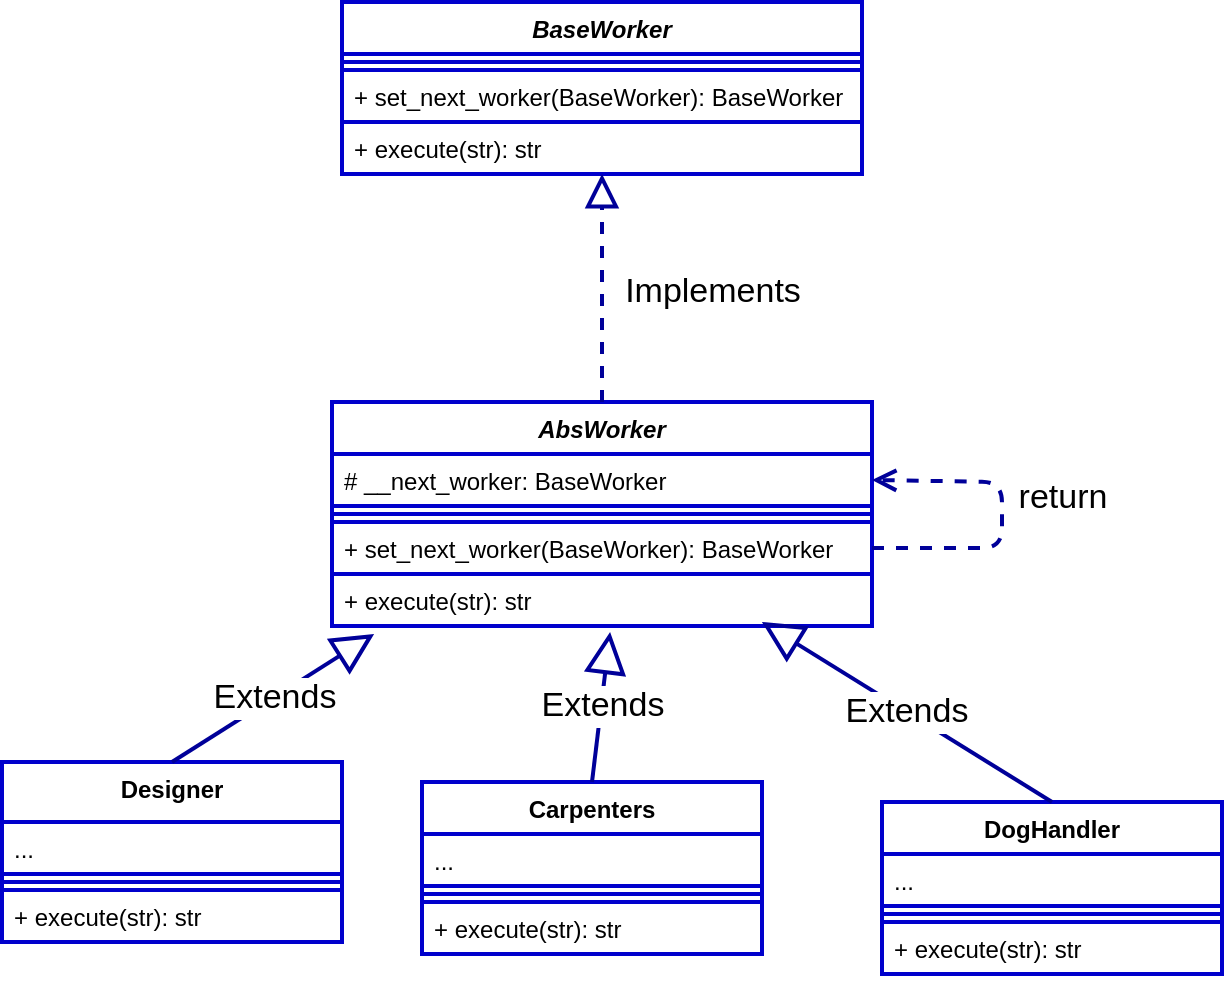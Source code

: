 <mxfile version="21.3.8" type="device">
  <diagram id="9vFwx_2lyHLM0nxalQIg" name="Page-1">
    <mxGraphModel dx="880" dy="395" grid="1" gridSize="10" guides="1" tooltips="1" connect="1" arrows="1" fold="1" page="1" pageScale="1" pageWidth="850" pageHeight="1100" background="#ffffff" math="0" shadow="0">
      <root>
        <mxCell id="0" />
        <mxCell id="1" parent="0" />
        <mxCell id="12" value="AbsWorker" style="swimlane;fontStyle=3;align=center;verticalAlign=top;childLayout=stackLayout;horizontal=1;startSize=26;horizontalStack=0;resizeParent=1;resizeParentMax=0;resizeLast=0;collapsible=1;marginBottom=0;fontColor=#000000;strokeColor=#0000CC;strokeWidth=2;fillColor=#FFFFFF;" parent="1" vertex="1">
          <mxGeometry x="225" y="210" width="270" height="112" as="geometry" />
        </mxCell>
        <mxCell id="16" value="# __next_worker: BaseWorker" style="text;align=left;verticalAlign=top;spacingLeft=4;spacingRight=4;overflow=hidden;rotatable=0;points=[[0,0.5],[1,0.5]];portConstraint=eastwest;fontColor=#000000;strokeColor=#0000CC;strokeWidth=2;fillColor=#FFFFFF;" parent="12" vertex="1">
          <mxGeometry y="26" width="270" height="26" as="geometry" />
        </mxCell>
        <mxCell id="13" value="" style="line;strokeWidth=2;align=left;verticalAlign=middle;spacingTop=-1;spacingLeft=3;spacingRight=3;rotatable=0;labelPosition=right;points=[];portConstraint=eastwest;fontColor=#000000;strokeColor=#0000CC;fillColor=#FFFFFF;" parent="12" vertex="1">
          <mxGeometry y="52" width="270" height="8" as="geometry" />
        </mxCell>
        <mxCell id="14" value="+ set_next_worker(BaseWorker): BaseWorker" style="text;align=left;verticalAlign=top;spacingLeft=4;spacingRight=4;overflow=hidden;rotatable=0;points=[[0,0.5],[1,0.5]];portConstraint=eastwest;fontColor=#000000;strokeColor=#0000CC;strokeWidth=2;fillColor=#FFFFFF;" parent="12" vertex="1">
          <mxGeometry y="60" width="270" height="26" as="geometry" />
        </mxCell>
        <mxCell id="15" value="+ execute(str): str" style="text;align=left;verticalAlign=top;spacingLeft=4;spacingRight=4;overflow=hidden;rotatable=0;points=[[0,0.5],[1,0.5]];portConstraint=eastwest;fontColor=#000000;strokeColor=#0000CC;strokeWidth=2;fillColor=#FFFFFF;" parent="12" vertex="1">
          <mxGeometry y="86" width="270" height="26" as="geometry" />
        </mxCell>
        <mxCell id="33" value="return" style="html=1;verticalAlign=bottom;endArrow=open;dashed=1;endSize=8;strokeColor=#000099;strokeWidth=2;entryX=1;entryY=0.5;entryDx=0;entryDy=0;exitX=1;exitY=0.5;exitDx=0;exitDy=0;fontSize=17;fontColor=#000000;labelBackgroundColor=#FFFFFF;" parent="12" source="14" target="16" edge="1">
          <mxGeometry x="-0.043" y="-30" relative="1" as="geometry">
            <mxPoint x="320" y="111" as="sourcePoint" />
            <mxPoint x="240" y="111" as="targetPoint" />
            <Array as="points">
              <mxPoint x="335" y="73" />
              <mxPoint x="335" y="40" />
            </Array>
            <mxPoint as="offset" />
          </mxGeometry>
        </mxCell>
        <mxCell id="2" value="BaseWorker" style="swimlane;fontStyle=3;align=center;verticalAlign=top;childLayout=stackLayout;horizontal=1;startSize=26;horizontalStack=0;resizeParent=1;resizeParentMax=0;resizeLast=0;collapsible=1;marginBottom=0;fontColor=#000000;strokeColor=#0000CC;strokeWidth=2;fillColor=#FFFFFF;" parent="1" vertex="1">
          <mxGeometry x="230" y="10" width="260" height="86" as="geometry" />
        </mxCell>
        <mxCell id="4" value="" style="line;strokeWidth=2;align=left;verticalAlign=middle;spacingTop=-1;spacingLeft=3;spacingRight=3;rotatable=0;labelPosition=right;points=[];portConstraint=eastwest;fontColor=#000000;strokeColor=#0000CC;fillColor=#FFFFFF;" parent="2" vertex="1">
          <mxGeometry y="26" width="260" height="8" as="geometry" />
        </mxCell>
        <mxCell id="5" value="+ set_next_worker(BaseWorker): BaseWorker" style="text;align=left;verticalAlign=top;spacingLeft=4;spacingRight=4;overflow=hidden;rotatable=0;points=[[0,0.5],[1,0.5]];portConstraint=eastwest;fontColor=#000000;strokeColor=#0000CC;strokeWidth=2;fillColor=#FFFFFF;" parent="2" vertex="1">
          <mxGeometry y="34" width="260" height="26" as="geometry" />
        </mxCell>
        <mxCell id="11" value="+ execute(str): str" style="text;align=left;verticalAlign=top;spacingLeft=4;spacingRight=4;overflow=hidden;rotatable=0;points=[[0,0.5],[1,0.5]];portConstraint=eastwest;fontColor=#000000;strokeColor=#0000CC;strokeWidth=2;fillColor=#FFFFFF;" parent="2" vertex="1">
          <mxGeometry y="60" width="260" height="26" as="geometry" />
        </mxCell>
        <mxCell id="17" value="Designer" style="swimlane;fontStyle=1;align=center;verticalAlign=top;childLayout=stackLayout;horizontal=1;startSize=30;horizontalStack=0;resizeParent=1;resizeParentMax=0;resizeLast=0;collapsible=1;marginBottom=0;fontColor=#000000;strokeColor=#0000CC;strokeWidth=2;fillColor=#FFFFFF;" parent="1" vertex="1">
          <mxGeometry x="60" y="390" width="170" height="90" as="geometry" />
        </mxCell>
        <mxCell id="18" value="..." style="text;align=left;verticalAlign=top;spacingLeft=4;spacingRight=4;overflow=hidden;rotatable=0;points=[[0,0.5],[1,0.5]];portConstraint=eastwest;fontColor=#000000;strokeColor=#0000CC;strokeWidth=2;fillColor=#FFFFFF;" parent="17" vertex="1">
          <mxGeometry y="30" width="170" height="26" as="geometry" />
        </mxCell>
        <mxCell id="19" value="" style="line;strokeWidth=2;align=left;verticalAlign=middle;spacingTop=-1;spacingLeft=3;spacingRight=3;rotatable=0;labelPosition=right;points=[];portConstraint=eastwest;fontColor=#000000;strokeColor=#0000CC;fillColor=#FFFFFF;" parent="17" vertex="1">
          <mxGeometry y="56" width="170" height="8" as="geometry" />
        </mxCell>
        <mxCell id="21" value="+ execute(str): str" style="text;align=left;verticalAlign=top;spacingLeft=4;spacingRight=4;overflow=hidden;rotatable=0;points=[[0,0.5],[1,0.5]];portConstraint=eastwest;fontColor=#000000;strokeColor=#0000CC;strokeWidth=2;fillColor=#FFFFFF;" parent="17" vertex="1">
          <mxGeometry y="64" width="170" height="26" as="geometry" />
        </mxCell>
        <mxCell id="22" value="Carpenters" style="swimlane;fontStyle=1;align=center;verticalAlign=top;childLayout=stackLayout;horizontal=1;startSize=26;horizontalStack=0;resizeParent=1;resizeParentMax=0;resizeLast=0;collapsible=1;marginBottom=0;fontColor=#000000;strokeColor=#0000CC;strokeWidth=2;fillColor=#FFFFFF;" parent="1" vertex="1">
          <mxGeometry x="270" y="400" width="170" height="86" as="geometry" />
        </mxCell>
        <mxCell id="23" value="..." style="text;align=left;verticalAlign=top;spacingLeft=4;spacingRight=4;overflow=hidden;rotatable=0;points=[[0,0.5],[1,0.5]];portConstraint=eastwest;fontColor=#000000;strokeColor=#0000CC;strokeWidth=2;fillColor=#FFFFFF;" parent="22" vertex="1">
          <mxGeometry y="26" width="170" height="26" as="geometry" />
        </mxCell>
        <mxCell id="24" value="" style="line;strokeWidth=2;align=left;verticalAlign=middle;spacingTop=-1;spacingLeft=3;spacingRight=3;rotatable=0;labelPosition=right;points=[];portConstraint=eastwest;fontColor=#000000;strokeColor=#0000CC;fillColor=#FFFFFF;" parent="22" vertex="1">
          <mxGeometry y="52" width="170" height="8" as="geometry" />
        </mxCell>
        <mxCell id="26" value="+ execute(str): str" style="text;align=left;verticalAlign=top;spacingLeft=4;spacingRight=4;overflow=hidden;rotatable=0;points=[[0,0.5],[1,0.5]];portConstraint=eastwest;fontColor=#000000;strokeColor=#0000CC;strokeWidth=2;fillColor=#FFFFFF;" parent="22" vertex="1">
          <mxGeometry y="60" width="170" height="26" as="geometry" />
        </mxCell>
        <mxCell id="27" value="DogHandler" style="swimlane;fontStyle=1;align=center;verticalAlign=top;childLayout=stackLayout;horizontal=1;startSize=26;horizontalStack=0;resizeParent=1;resizeParentMax=0;resizeLast=0;collapsible=1;marginBottom=0;fontColor=#000000;strokeColor=#0000CC;strokeWidth=2;fillColor=#FFFFFF;" parent="1" vertex="1">
          <mxGeometry x="500" y="410" width="170" height="86" as="geometry" />
        </mxCell>
        <mxCell id="28" value="..." style="text;align=left;verticalAlign=top;spacingLeft=4;spacingRight=4;overflow=hidden;rotatable=0;points=[[0,0.5],[1,0.5]];portConstraint=eastwest;fontColor=#000000;strokeColor=#0000CC;strokeWidth=2;fillColor=#FFFFFF;" parent="27" vertex="1">
          <mxGeometry y="26" width="170" height="26" as="geometry" />
        </mxCell>
        <mxCell id="29" value="" style="line;strokeWidth=2;align=left;verticalAlign=middle;spacingTop=-1;spacingLeft=3;spacingRight=3;rotatable=0;labelPosition=right;points=[];portConstraint=eastwest;fontColor=#000000;strokeColor=#0000CC;fillColor=#FFFFFF;" parent="27" vertex="1">
          <mxGeometry y="52" width="170" height="8" as="geometry" />
        </mxCell>
        <mxCell id="31" value="+ execute(str): str" style="text;align=left;verticalAlign=top;spacingLeft=4;spacingRight=4;overflow=hidden;rotatable=0;points=[[0,0.5],[1,0.5]];portConstraint=eastwest;fontColor=#000000;strokeColor=#0000CC;strokeWidth=2;fillColor=#FFFFFF;" parent="27" vertex="1">
          <mxGeometry y="60" width="170" height="26" as="geometry" />
        </mxCell>
        <mxCell id="32" value="" style="endArrow=block;dashed=1;endFill=0;endSize=12;html=1;strokeWidth=2;strokeColor=#000099;entryX=0.5;entryY=1;entryDx=0;entryDy=0;exitX=0.5;exitY=0;exitDx=0;exitDy=0;" parent="1" source="12" target="2" edge="1">
          <mxGeometry width="160" relative="1" as="geometry">
            <mxPoint x="220" y="160" as="sourcePoint" />
            <mxPoint x="380" y="160" as="targetPoint" />
          </mxGeometry>
        </mxCell>
        <mxCell id="34" value="Extends" style="endArrow=block;endSize=16;endFill=0;html=1;labelBackgroundColor=#FFFFFF;strokeColor=#000099;strokeWidth=2;fontSize=17;fontColor=#000000;exitX=0.5;exitY=0;exitDx=0;exitDy=0;entryX=0.078;entryY=1.154;entryDx=0;entryDy=0;entryPerimeter=0;" parent="1" source="17" target="15" edge="1">
          <mxGeometry width="160" relative="1" as="geometry">
            <mxPoint x="340" y="320" as="sourcePoint" />
            <mxPoint x="500" y="320" as="targetPoint" />
          </mxGeometry>
        </mxCell>
        <mxCell id="40" value="Extends" style="endArrow=block;endSize=16;endFill=0;html=1;labelBackgroundColor=#FFFFFF;strokeColor=#000099;strokeWidth=2;fontSize=17;fontColor=#000000;exitX=0.5;exitY=0;exitDx=0;exitDy=0;entryX=0.515;entryY=1.115;entryDx=0;entryDy=0;entryPerimeter=0;" parent="1" source="22" target="15" edge="1">
          <mxGeometry width="160" relative="1" as="geometry">
            <mxPoint x="340" y="330" as="sourcePoint" />
            <mxPoint x="415" y="340" as="targetPoint" />
          </mxGeometry>
        </mxCell>
        <mxCell id="41" value="Extends" style="endArrow=block;endSize=16;endFill=0;html=1;labelBackgroundColor=#FFFFFF;strokeColor=#000099;strokeWidth=2;fontSize=17;fontColor=#000000;exitX=0.5;exitY=0;exitDx=0;exitDy=0;entryX=0.796;entryY=0.923;entryDx=0;entryDy=0;entryPerimeter=0;" parent="1" source="27" target="15" edge="1">
          <mxGeometry width="160" relative="1" as="geometry">
            <mxPoint x="340" y="330" as="sourcePoint" />
            <mxPoint x="500" y="330" as="targetPoint" />
          </mxGeometry>
        </mxCell>
        <mxCell id="42" value="Implements" style="text;html=1;align=center;verticalAlign=middle;resizable=0;points=[];autosize=1;fontSize=17;fontColor=#000000;" parent="1" vertex="1">
          <mxGeometry x="365" y="140" width="100" height="30" as="geometry" />
        </mxCell>
      </root>
    </mxGraphModel>
  </diagram>
</mxfile>
